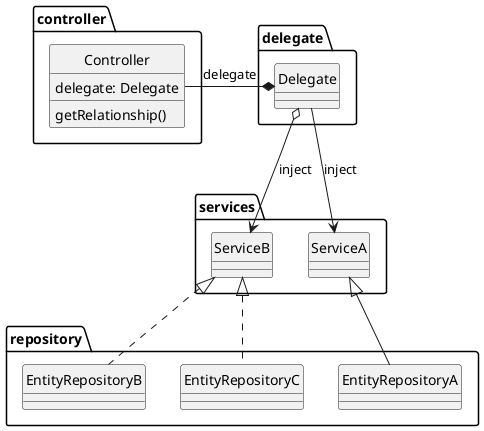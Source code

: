 @startuml layer arquitecture

hide circle
'hide members

package "controller" as cp{
    class Controller{
        delegate: Delegate
        getRelationship()
    }
}

package "delegate" as dp {
    class Delegate
}

package "services" as ds {
    class ServiceA
    class ServiceB
}

package "repository" as ip {
    class EntityRepositoryA
    class EntityRepositoryB
    class EntityRepositoryC
}

Controller -* Delegate: delegate
Delegate --> ServiceA: inject
Delegate o-> ServiceB: inject
ServiceA <|-- EntityRepositoryA
ServiceB <|.. EntityRepositoryB
ServiceB <|.. EntityRepositoryC



@enduml
